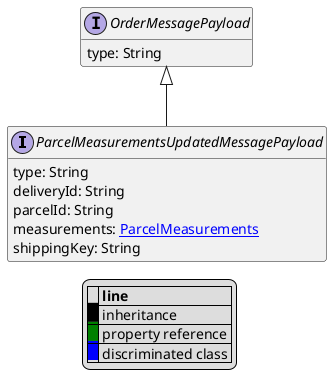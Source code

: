 @startuml

hide empty fields
hide empty methods
legend
|= |= line |
|<back:black>   </back>| inheritance |
|<back:green>   </back>| property reference |
|<back:blue>   </back>| discriminated class |
endlegend
interface ParcelMeasurementsUpdatedMessagePayload [[ParcelMeasurementsUpdatedMessagePayload.svg]] extends OrderMessagePayload {
    type: String
    deliveryId: String
    parcelId: String
    measurements: [[ParcelMeasurements.svg ParcelMeasurements]]
    shippingKey: String
}
interface OrderMessagePayload [[OrderMessagePayload.svg]]  {
    type: String
}





@enduml
